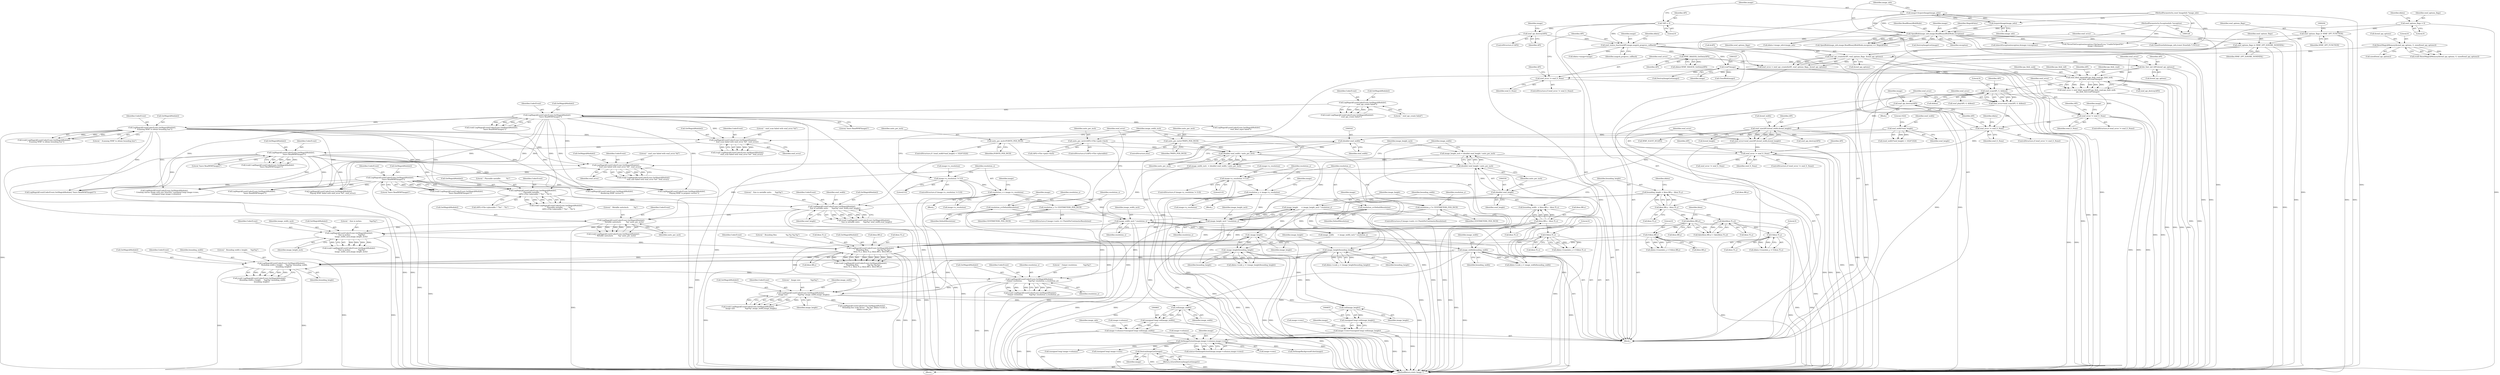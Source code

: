 digraph "0_ImageMagick_f6e9d0d9955e85bdd7540b251cd50d598dacc5e6_74@pointer" {
"1000916" [label="(Call,DestroyImageList(image))"];
"1000896" [label="(Call,SetImageExtent(image,image->columns,image->rows))"];
"1000324" [label="(Call,(void*)image)"];
"1000258" [label="(Call,wmf_status_function(API,image,magick_progress_callback))"];
"1000234" [label="(Call,wmf_api_destroy(API))"];
"1000155" [label="(Call,*API = 0)"];
"1000166" [label="(Call,OpenBlob(image_info,image,ReadBinaryBlobMode,exception))"];
"1000162" [label="(Call,AcquireImage(image_info))"];
"1000129" [label="(MethodParameterIn,const ImageInfo *image_info)"];
"1000160" [label="(Call,image=AcquireImage(image_info))"];
"1000130" [label="(MethodParameterIn,ExceptionInfo *exception)"];
"1000858" [label="(Call,image->columns=(unsigned long) ceil(image_width))"];
"1000862" [label="(Call,(unsigned long) ceil(image_width))"];
"1000864" [label="(Call,ceil(image_width))"];
"1000754" [label="(Call,LogMagickEvent(CoderEvent,GetMagickModule(),\n        \"  Image size:                  %gx%g\",image_width,image_height))"];
"1000746" [label="(Call,LogMagickEvent(CoderEvent,GetMagickModule(),\n        \"  Output resolution:           %gx%g\",resolution_x,resolution_y))"];
"1000738" [label="(Call,LogMagickEvent(CoderEvent,GetMagickModule(),\n        \"  Bounding width x height:     %gx%g\",bounding_width,\n        bounding_height))"];
"1000712" [label="(Call,LogMagickEvent(CoderEvent,GetMagickModule(),\n        \"  Bounding Box:                %g,%g %g,%g\",\n        bbox.TL.x, bbox.TL.y, bbox.BR.x, bbox.BR.y))"];
"1000704" [label="(Call,LogMagickEvent(CoderEvent,GetMagickModule(),\n        \"  Size in inches:              %gx%g\",\n        image_width_inch,image_height_inch))"];
"1000697" [label="(Call,LogMagickEvent(CoderEvent,GetMagickModule(),\n        \"  Metafile units/inch:         %g\",units_per_inch))"];
"1000689" [label="(Call,LogMagickEvent(CoderEvent,GetMagickModule(),\n        \"  Size in metafile units:      %gx%g\",wmf_width,wmf_height))"];
"1000675" [label="(Call,LogMagickEvent(CoderEvent,GetMagickModule(),\n         \"  Placeable metafile:          %s\",\n         (API)->File->placeable ? \"Yes\" : \"No\"))"];
"1000376" [label="(Call,LogMagickEvent(CoderEvent,GetMagickModule(),\n      \"  Scanning WMF to obtain bounding box\"))"];
"1000251" [label="(Call,LogMagickEvent(CoderEvent,GetMagickModule(),\n            \"leave ReadWMFImage()\"))"];
"1000245" [label="(Call,LogMagickEvent(CoderEvent,GetMagickModule(),\n            \"  wmf_api_create failed\"))"];
"1000410" [label="(Call,LogMagickEvent(CoderEvent,GetMagickModule(),\n            \"leave ReadWMFImage()\"))"];
"1000403" [label="(Call,LogMagickEvent(CoderEvent,GetMagickModule(),\n            \"  wmf_scan failed with wmf_error %d\", wmf_error))"];
"1000388" [label="(Call,wmf_error != wmf_E_None)"];
"1000380" [label="(Call,wmf_error=wmf_scan(API, 0, &bbox))"];
"1000382" [label="(Call,wmf_scan(API, 0, &bbox))"];
"1000319" [label="(Call,wmf_bbuf_input(API,ipa_blob_read,ipa_blob_seek,\n    ipa_blob_tell,(void*)image))"];
"1000313" [label="(Call,lite_font_init (API,&wmf_api_options))"];
"1000264" [label="(Call,WMF_MAGICK_GetData(API))"];
"1000221" [label="(Call,wmf_api_create(&API, wmf_options_flags, &wmf_api_options))"];
"1000216" [label="(Call,wmf_options_flags |= WMF_OPT_IGNORE_NONFATAL)"];
"1000200" [label="(Call,wmf_options_flags |= WMF_OPT_FUNCTION)"];
"1000146" [label="(Call,wmf_options_flags = 0)"];
"1000205" [label="(Call,ResetMagickMemory(&wmf_api_options, 0, sizeof(wmf_api_options)))"];
"1000328" [label="(Call,wmf_error != wmf_E_None)"];
"1000317" [label="(Call,wmf_error = wmf_bbuf_input(API,ipa_blob_read,ipa_blob_seek,\n    ipa_blob_tell,(void*)image))"];
"1000228" [label="(Call,wmf_error != wmf_E_None)"];
"1000219" [label="(Call,wmf_error = wmf_api_create(&API, wmf_options_flags, &wmf_api_options))"];
"1000501" [label="(Call,LogMagickEvent(CoderEvent,GetMagickModule(),\n            \"leave ReadWMFImage()\"))"];
"1000494" [label="(Call,LogMagickEvent(CoderEvent,GetMagickModule(),\n            \"  wmf_size failed with wmf_error %d\", wmf_error))"];
"1000479" [label="(Call,wmf_error != wmf_E_None)"];
"1000470" [label="(Call,wmf_error=wmf_size(API,&wmf_width,&wmf_height))"];
"1000472" [label="(Call,wmf_size(API,&wmf_width,&wmf_height))"];
"1000392" [label="(Call,wmf_api_destroy(API))"];
"1000542" [label="(Call,(double) wmf_width)"];
"1000526" [label="(Call,wmf_width*wmf_height)"];
"1000549" [label="(Call,(double) wmf_height)"];
"1000548" [label="(Call,(double) wmf_height / units_per_inch)"];
"1000541" [label="(Call,(double) wmf_width / units_per_inch)"];
"1000532" [label="(Call,units_per_inch=POINTS_PER_INCH)"];
"1000514" [label="(Call,units_per_inch=(API)->File->pmh->Inch)"];
"1000536" [label="(Call,units_per_inch=TWIPS_PER_INCH)"];
"1000555" [label="(Call,image_width_inch * resolution_x)"];
"1000539" [label="(Call,image_width_inch  = (double) wmf_width / units_per_inch)"];
"1000456" [label="(Call,resolution_x = image->x_resolution)"];
"1000450" [label="(Call,image->x_resolution != 0.0)"];
"1000467" [label="(Call,resolution_x *= CENTIMETERS_PER_INCH)"];
"1000446" [label="(Call,resolution_x=DefaultResolution)"];
"1000560" [label="(Call,image_height_inch * resolution_y)"];
"1000546" [label="(Call,image_height_inch = (double) wmf_height / units_per_inch)"];
"1000422" [label="(Call,resolution_y=DefaultResolution)"];
"1000432" [label="(Call,resolution_y = image->y_resolution)"];
"1000426" [label="(Call,image->y_resolution != 0.0)"];
"1000443" [label="(Call,resolution_y *= CENTIMETERS_PER_INCH)"];
"1000600" [label="(Call,0-bbox.TL.x)"];
"1000565" [label="(Call,bbox.BR.x - bbox.TL.x)"];
"1000638" [label="(Call,0-bbox.TL.y)"];
"1000620" [label="(Call,fabs(bbox.TL.y))"];
"1000578" [label="(Call,bbox.BR.y - bbox.TL.y)"];
"1000659" [label="(Call,0-bbox.BR.y)"];
"1000614" [label="(Call,fabs(bbox.BR.y))"];
"1000593" [label="(Call,image_width/bounding_width)"];
"1000553" [label="(Call,image_width       = image_width_inch * resolution_x)"];
"1000563" [label="(Call,bounding_width  = bbox.BR.x - bbox.TL.x)"];
"1000631" [label="(Call,image_height/bounding_height)"];
"1000558" [label="(Call,image_height      = image_height_inch * resolution_y)"];
"1000576" [label="(Call,bounding_height = bbox.BR.y - bbox.TL.y)"];
"1000651" [label="(Call,-image_height/bounding_height)"];
"1000652" [label="(Call,-image_height)"];
"1000850" [label="(Call,image->rows=(unsigned long) ceil(image_height))"];
"1000854" [label="(Call,(unsigned long) ceil(image_height))"];
"1000856" [label="(Call,ceil(image_height))"];
"1000915" [label="(Return,return(DestroyImageList(image));)"];
"1000752" [label="(Call,(void) LogMagickEvent(CoderEvent,GetMagickModule(),\n        \"  Image size:                  %gx%g\",image_width,image_height))"];
"1000639" [label="(Literal,0)"];
"1000479" [label="(Call,wmf_error != wmf_E_None)"];
"1000498" [label="(Identifier,wmf_error)"];
"1000869" [label="(Identifier,image_info)"];
"1000877" [label="(Call,CloseBlob(image))"];
"1000901" [label="(Call,image->rows)"];
"1000897" [label="(Identifier,image)"];
"1000710" [label="(Call,(void) LogMagickEvent(CoderEvent,GetMagickModule(),\n        \"  Bounding Box:                %g,%g %g,%g\",\n        bbox.TL.x, bbox.TL.y, bbox.BR.x, bbox.BR.y))"];
"1000234" [label="(Call,wmf_api_destroy(API))"];
"1000713" [label="(Identifier,CoderEvent)"];
"1000751" [label="(Identifier,resolution_y)"];
"1000162" [label="(Call,AcquireImage(image_info))"];
"1000248" [label="(Literal,\"  wmf_api_create failed\")"];
"1000314" [label="(Identifier,API)"];
"1000546" [label="(Call,image_height_inch = (double) wmf_height / units_per_inch)"];
"1000558" [label="(Call,image_height      = image_height_inch * resolution_y)"];
"1000579" [label="(Call,bbox.BR.y)"];
"1000384" [label="(Literal,0)"];
"1000749" [label="(Literal,\"  Output resolution:           %gx%g\")"];
"1000692" [label="(Literal,\"  Size in metafile units:      %gx%g\")"];
"1000427" [label="(Call,image->y_resolution)"];
"1000549" [label="(Call,(double) wmf_height)"];
"1000243" [label="(Call,(void) LogMagickEvent(CoderEvent,GetMagickModule(),\n            \"  wmf_api_create failed\"))"];
"1000534" [label="(Identifier,POINTS_PER_INCH)"];
"1000594" [label="(Identifier,image_width)"];
"1000222" [label="(Call,&API)"];
"1000561" [label="(Identifier,image_height_inch)"];
"1000651" [label="(Call,-image_height/bounding_height)"];
"1000857" [label="(Identifier,image_height)"];
"1000898" [label="(Call,image->columns)"];
"1000449" [label="(ControlStructure,if (image->x_resolution != 0.0))"];
"1000502" [label="(Identifier,CoderEvent)"];
"1000313" [label="(Call,lite_font_init (API,&wmf_api_options))"];
"1000216" [label="(Call,wmf_options_flags |= WMF_OPT_IGNORE_NONFATAL)"];
"1000148" [label="(Literal,0)"];
"1000147" [label="(Identifier,wmf_options_flags)"];
"1000690" [label="(Identifier,CoderEvent)"];
"1000536" [label="(Call,units_per_inch=TWIPS_PER_INCH)"];
"1000401" [label="(Call,(void) LogMagickEvent(CoderEvent,GetMagickModule(),\n            \"  wmf_scan failed with wmf_error %d\", wmf_error))"];
"1000894" [label="(Call,status=SetImageExtent(image,image->columns,image->rows))"];
"1000455" [label="(Block,)"];
"1000156" [label="(Identifier,API)"];
"1000758" [label="(Identifier,image_width)"];
"1000652" [label="(Call,-image_height)"];
"1000472" [label="(Call,wmf_size(API,&wmf_width,&wmf_height))"];
"1000163" [label="(Identifier,image_info)"];
"1000392" [label="(Call,wmf_api_destroy(API))"];
"1000862" [label="(Call,(unsigned long) ceil(image_width))"];
"1000864" [label="(Call,ceil(image_width))"];
"1000973" [label="(Call,LogMagickEvent(CoderEvent,GetMagickModule(),\n      \"  Playing WMF to prepare vectors\"))"];
"1000908" [label="(Block,)"];
"1000478" [label="(ControlStructure,if (wmf_error != wmf_E_None))"];
"1000232" [label="(ControlStructure,if (API))"];
"1000742" [label="(Identifier,bounding_width)"];
"1000218" [label="(Identifier,WMF_OPT_IGNORE_NONFATAL)"];
"1000380" [label="(Call,wmf_error=wmf_scan(API, 0, &bbox))"];
"1000324" [label="(Call,(void*)image)"];
"1000235" [label="(Identifier,API)"];
"1000554" [label="(Identifier,image_width)"];
"1000539" [label="(Call,image_width_inch  = (double) wmf_width / units_per_inch)"];
"1000353" [label="(Call,ThrowFileException(exception,FileOpenError,\"UnableToOpenFile\",\n        image->filename))"];
"1000731" [label="(Call,bbox.BR.y)"];
"1000264" [label="(Call,WMF_MAGICK_GetData(API))"];
"1000426" [label="(Call,image->y_resolution != 0.0)"];
"1000631" [label="(Call,image_height/bounding_height)"];
"1001022" [label="(Call,LogMagickEvent(CoderEvent,GetMagickModule(),\n      \"  Rendering WMF vectors\"))"];
"1000160" [label="(Call,image=AcquireImage(image_info))"];
"1000425" [label="(ControlStructure,if (image->y_resolution != 0.0))"];
"1000381" [label="(Identifier,wmf_error)"];
"1000677" [label="(Call,GetMagickModule())"];
"1000963" [label="(Call,SetImageBackgroundColor(image))"];
"1001038" [label="(Call,LogMagickEvent(CoderEvent,GetMagickModule(),\"leave ReadWMFImage()\"))"];
"1000541" [label="(Call,(double) wmf_width / units_per_inch)"];
"1000556" [label="(Identifier,image_width_inch)"];
"1000393" [label="(Identifier,API)"];
"1000535" [label="(ControlStructure,else)"];
"1000202" [label="(Identifier,WMF_OPT_FUNCTION)"];
"1000566" [label="(Call,bbox.BR.x)"];
"1000437" [label="(ControlStructure,if (image->units == PixelsPerCentimeterResolution))"];
"1000748" [label="(Call,GetMagickModule())"];
"1000205" [label="(Call,ResetMagickMemory(&wmf_api_options, 0, sizeof(wmf_api_options)))"];
"1000391" [label="(Block,)"];
"1001000" [label="(Call,LogMagickEvent(CoderEvent,GetMagickModule(),\n            \"  Playing WMF failed with wmf_error %d\", wmf_error))"];
"1000679" [label="(Call,(API)->File->placeable ? \"Yes\" : \"No\")"];
"1000501" [label="(Call,LogMagickEvent(CoderEvent,GetMagickModule(),\n            \"leave ReadWMFImage()\"))"];
"1000497" [label="(Literal,\"  wmf_size failed with wmf_error %d\")"];
"1000445" [label="(Identifier,CENTIMETERS_PER_INCH)"];
"1000704" [label="(Call,LogMagickEvent(CoderEvent,GetMagickModule(),\n        \"  Size in inches:              %gx%g\",\n        image_width_inch,image_height_inch))"];
"1000709" [label="(Identifier,image_height_inch)"];
"1000254" [label="(Literal,\"leave ReadWMFImage()\")"];
"1000461" [label="(ControlStructure,if (image->units == PixelsPerCentimeterResolution))"];
"1000385" [label="(Call,&bbox)"];
"1000697" [label="(Call,LogMagickEvent(CoderEvent,GetMagickModule(),\n        \"  Metafile units/inch:         %g\",units_per_inch))"];
"1000167" [label="(Identifier,image_info)"];
"1000747" [label="(Identifier,CoderEvent)"];
"1000422" [label="(Call,resolution_y=DefaultResolution)"];
"1000600" [label="(Call,0-bbox.TL.x)"];
"1000431" [label="(Block,)"];
"1000225" [label="(Call,&wmf_api_options)"];
"1000251" [label="(Call,LogMagickEvent(CoderEvent,GetMagickModule(),\n            \"leave ReadWMFImage()\"))"];
"1000708" [label="(Identifier,image_width_inch)"];
"1000194" [label="(Call,DestroyImageList(image))"];
"1000271" [label="(Call,ddata->image_info=image_info)"];
"1000219" [label="(Call,wmf_error = wmf_api_create(&API, wmf_options_flags, &wmf_api_options))"];
"1000263" [label="(Identifier,ddata)"];
"1000388" [label="(Call,wmf_error != wmf_E_None)"];
"1000397" [label="(Identifier,image)"];
"1000457" [label="(Identifier,resolution_x)"];
"1000458" [label="(Call,image->x_resolution)"];
"1000916" [label="(Call,DestroyImageList(image))"];
"1000262" [label="(Call,ddata=WMF_MAGICK_GetData(API))"];
"1000377" [label="(Identifier,CoderEvent)"];
"1000406" [label="(Literal,\"  wmf_scan failed with wmf_error %d\")"];
"1000320" [label="(Identifier,API)"];
"1000152" [label="(Identifier,ddata)"];
"1000530" [label="(Literal,1024)"];
"1000627" [label="(Call,ddata->scale_y = (image_height/bounding_height))"];
"1000551" [label="(Identifier,wmf_height)"];
"1000736" [label="(Call,(void) LogMagickEvent(CoderEvent,GetMagickModule(),\n        \"  Bounding width x height:     %gx%g\",bounding_width,\n        bounding_height))"];
"1000492" [label="(Call,(void) LogMagickEvent(CoderEvent,GetMagickModule(),\n            \"  wmf_size failed with wmf_error %d\", wmf_error))"];
"1000746" [label="(Call,LogMagickEvent(CoderEvent,GetMagickModule(),\n        \"  Output resolution:           %gx%g\",resolution_x,resolution_y))"];
"1000496" [label="(Call,GetMagickModule())"];
"1000790" [label="(Call,WMF_ELICIT_DC(API))"];
"1000508" [label="(ControlStructure,if ((API)->File->placeable))"];
"1000326" [label="(Identifier,image)"];
"1000433" [label="(Identifier,resolution_y)"];
"1000623" [label="(Identifier,bbox)"];
"1000168" [label="(Identifier,image)"];
"1000673" [label="(Call,(void) LogMagickEvent(CoderEvent,GetMagickModule(),\n         \"  Placeable metafile:          %s\",\n         (API)->File->placeable ? \"Yes\" : \"No\"))"];
"1000532" [label="(Call,units_per_inch=POINTS_PER_INCH)"];
"1000220" [label="(Identifier,wmf_error)"];
"1000474" [label="(Call,&wmf_width)"];
"1000985" [label="(Call,wmf_error != wmf_E_None)"];
"1000533" [label="(Identifier,units_per_inch)"];
"1000227" [label="(ControlStructure,if (wmf_error != wmf_E_None))"];
"1000526" [label="(Call,wmf_width*wmf_height)"];
"1000315" [label="(Call,&wmf_api_options)"];
"1000514" [label="(Call,units_per_inch=(API)->File->pmh->Inch)"];
"1000620" [label="(Call,fabs(bbox.TL.y))"];
"1000203" [label="(Call,(void) ResetMagickMemory(&wmf_api_options, 0, sizeof(wmf_api_options)))"];
"1000860" [label="(Identifier,image)"];
"1000332" [label="(Call,wmf_api_destroy(API))"];
"1000614" [label="(Call,fabs(bbox.BR.y))"];
"1000647" [label="(Call,ddata->scale_y = (-image_height/bounding_height))"];
"1000741" [label="(Literal,\"  Bounding width x height:     %gx%g\")"];
"1000343" [label="(Call,LogMagickEvent(CoderEvent,GetMagickModule(),\n            \"  wmf_bbuf_input failed\"))"];
"1000744" [label="(Call,(void) LogMagickEvent(CoderEvent,GetMagickModule(),\n        \"  Output resolution:           %gx%g\",resolution_x,resolution_y))"];
"1000494" [label="(Call,LogMagickEvent(CoderEvent,GetMagickModule(),\n            \"  wmf_size failed with wmf_error %d\", wmf_error))"];
"1000266" [label="(Call,ddata->image=image)"];
"1000483" [label="(Call,wmf_api_destroy(API))"];
"1000200" [label="(Call,wmf_options_flags |= WMF_OPT_FUNCTION)"];
"1000410" [label="(Call,LogMagickEvent(CoderEvent,GetMagickModule(),\n            \"leave ReadWMFImage()\"))"];
"1000715" [label="(Literal,\"  Bounding Box:                %g,%g %g,%g\")"];
"1000166" [label="(Call,OpenBlob(image_info,image,ReadBinaryBlobMode,exception))"];
"1000562" [label="(Identifier,resolution_y)"];
"1000379" [label="(Literal,\"  Scanning WMF to obtain bounding box\")"];
"1000208" [label="(Literal,0)"];
"1000428" [label="(Identifier,image)"];
"1000330" [label="(Identifier,wmf_E_None)"];
"1000865" [label="(Identifier,image_width)"];
"1000756" [label="(Call,GetMagickModule())"];
"1000887" [label="(Call,LogMagickEvent(CoderEvent,GetMagickModule(),\n           \"leave ReadWMFImage()\"))"];
"1000979" [label="(Call,wmf_play(API, 0, &bbox))"];
"1000424" [label="(Identifier,DefaultResolution)"];
"1000553" [label="(Call,image_width       = image_width_inch * resolution_x)"];
"1000515" [label="(Identifier,units_per_inch)"];
"1000452" [label="(Identifier,image)"];
"1000755" [label="(Identifier,CoderEvent)"];
"1000454" [label="(Literal,0.0)"];
"1000660" [label="(Literal,0)"];
"1000448" [label="(Identifier,DefaultResolution)"];
"1000706" [label="(Call,GetMagickModule())"];
"1000633" [label="(Identifier,bounding_height)"];
"1000430" [label="(Literal,0.0)"];
"1000615" [label="(Call,bbox.BR.y)"];
"1000130" [label="(MethodParameterIn,ExceptionInfo *exception)"];
"1000659" [label="(Call,0-bbox.BR.y)"];
"1000716" [label="(Call,bbox.TL.x)"];
"1000678" [label="(Literal,\"  Placeable metafile:          %s\")"];
"1000469" [label="(Identifier,CENTIMETERS_PER_INCH)"];
"1000407" [label="(Identifier,wmf_error)"];
"1000571" [label="(Call,bbox.TL.x)"];
"1000689" [label="(Call,LogMagickEvent(CoderEvent,GetMagickModule(),\n        \"  Size in metafile units:      %gx%g\",wmf_width,wmf_height))"];
"1000596" [label="(Call,ddata->translate_x = 0-bbox.TL.x)"];
"1000714" [label="(Call,GetMagickModule())"];
"1000654" [label="(Identifier,bounding_height)"];
"1000224" [label="(Identifier,wmf_options_flags)"];
"1000595" [label="(Identifier,bounding_width)"];
"1000446" [label="(Call,resolution_x=DefaultResolution)"];
"1000559" [label="(Identifier,image_height)"];
"1000917" [label="(Identifier,image)"];
"1000909" [label="(Call,InheritException(exception,&image->exception))"];
"1000544" [label="(Identifier,wmf_width)"];
"1000759" [label="(Identifier,image_height)"];
"1000434" [label="(Call,image->y_resolution)"];
"1000726" [label="(Call,bbox.BR.x)"];
"1000239" [label="(Identifier,image)"];
"1000319" [label="(Call,wmf_bbuf_input(API,ipa_blob_read,ipa_blob_seek,\n    ipa_blob_tell,(void*)image))"];
"1000161" [label="(Identifier,image)"];
"1000503" [label="(Call,GetMagickModule())"];
"1000456" [label="(Call,resolution_x = image->x_resolution)"];
"1000858" [label="(Call,image->columns=(unsigned long) ceil(image_width))"];
"1000576" [label="(Call,bounding_height = bbox.BR.y - bbox.TL.y)"];
"1000484" [label="(Identifier,API)"];
"1000926" [label="(Call,LogMagickEvent(CoderEvent,GetMagickModule(),\n        \"  Creating canvas image with size %lux%lu\",(unsigned long) image->rows,\n       (unsigned long) image->columns))"];
"1000333" [label="(Identifier,API)"];
"1000383" [label="(Identifier,API)"];
"1000481" [label="(Identifier,wmf_E_None)"];
"1000555" [label="(Call,image_width_inch * resolution_x)"];
"1000206" [label="(Call,&wmf_api_options)"];
"1000228" [label="(Call,wmf_error != wmf_E_None)"];
"1000451" [label="(Call,image->x_resolution)"];
"1000411" [label="(Identifier,CoderEvent)"];
"1000701" [label="(Identifier,units_per_inch)"];
"1000557" [label="(Identifier,resolution_x)"];
"1000640" [label="(Call,bbox.TL.y)"];
"1000473" [label="(Identifier,API)"];
"1000757" [label="(Literal,\"  Image size:                  %gx%g\")"];
"1000221" [label="(Call,wmf_api_create(&API, wmf_options_flags, &wmf_api_options))"];
"1000935" [label="(Call,(unsigned long) image->columns)"];
"1000129" [label="(MethodParameterIn,const ImageInfo *image_info)"];
"1000376" [label="(Call,LogMagickEvent(CoderEvent,GetMagickModule(),\n      \"  Scanning WMF to obtain bounding box\"))"];
"1000209" [label="(Call,sizeof(wmf_api_options))"];
"1000249" [label="(Call,(void) LogMagickEvent(CoderEvent,GetMagickModule(),\n            \"leave ReadWMFImage()\"))"];
"1000750" [label="(Identifier,resolution_x)"];
"1000468" [label="(Identifier,resolution_x)"];
"1000229" [label="(Identifier,wmf_error)"];
"1000405" [label="(Call,GetMagickModule())"];
"1000601" [label="(Literal,0)"];
"1000170" [label="(Identifier,exception)"];
"1000389" [label="(Identifier,wmf_error)"];
"1000258" [label="(Call,wmf_status_function(API,image,magick_progress_callback))"];
"1000707" [label="(Literal,\"  Size in inches:              %gx%g\")"];
"1000413" [label="(Literal,\"leave ReadWMFImage()\")"];
"1000693" [label="(Identifier,wmf_width)"];
"1000495" [label="(Identifier,CoderEvent)"];
"1000705" [label="(Identifier,CoderEvent)"];
"1000329" [label="(Identifier,wmf_error)"];
"1000552" [label="(Identifier,units_per_inch)"];
"1000525" [label="(Call,(wmf_width*wmf_height) < 1024*1024)"];
"1000201" [label="(Identifier,wmf_options_flags)"];
"1000259" [label="(Identifier,API)"];
"1000390" [label="(Identifier,wmf_E_None)"];
"1000560" [label="(Call,image_height_inch * resolution_y)"];
"1000591" [label="(Identifier,ddata)"];
"1000540" [label="(Identifier,image_width_inch)"];
"1000217" [label="(Identifier,wmf_options_flags)"];
"1000252" [label="(Identifier,CoderEvent)"];
"1000564" [label="(Identifier,bounding_width)"];
"1000547" [label="(Identifier,image_height_inch)"];
"1000563" [label="(Call,bounding_width  = bbox.BR.x - bbox.TL.x)"];
"1000443" [label="(Call,resolution_y *= CENTIMETERS_PER_INCH)"];
"1000382" [label="(Call,wmf_scan(API, 0, &bbox))"];
"1000721" [label="(Call,bbox.TL.y)"];
"1000450" [label="(Call,image->x_resolution != 0.0)"];
"1000653" [label="(Identifier,image_height)"];
"1000131" [label="(Block,)"];
"1000378" [label="(Call,GetMagickModule())"];
"1000634" [label="(Call,ddata->translate_y = 0-bbox.TL.y)"];
"1000528" [label="(Identifier,wmf_height)"];
"1000423" [label="(Identifier,resolution_y)"];
"1000260" [label="(Identifier,image)"];
"1000632" [label="(Identifier,image_height)"];
"1000694" [label="(Identifier,wmf_height)"];
"1000524" [label="(ControlStructure,if ( (wmf_width*wmf_height) < 1024*1024))"];
"1000419" [label="(Identifier,ddata)"];
"1000280" [label="(Call,CloneDrawInfo(image_info,(const DrawInfo *) NULL))"];
"1000253" [label="(Call,GetMagickModule())"];
"1001050" [label="(MethodReturn,static Image *)"];
"1000504" [label="(Literal,\"leave ReadWMFImage()\")"];
"1000403" [label="(Call,LogMagickEvent(CoderEvent,GetMagickModule(),\n            \"  wmf_scan failed with wmf_error %d\", wmf_error))"];
"1000321" [label="(Identifier,ipa_blob_read)"];
"1000700" [label="(Literal,\"  Metafile units/inch:         %g\")"];
"1000246" [label="(Identifier,CoderEvent)"];
"1000387" [label="(ControlStructure,if (wmf_error != wmf_E_None))"];
"1000447" [label="(Identifier,resolution_x)"];
"1000165" [label="(Call,OpenBlob(image_info,image,ReadBinaryBlobMode,exception) == MagickFalse)"];
"1000851" [label="(Call,image->rows)"];
"1000247" [label="(Call,GetMagickModule())"];
"1000362" [label="(Call,DestroyImageList(image))"];
"1000738" [label="(Call,LogMagickEvent(CoderEvent,GetMagickModule(),\n        \"  Bounding width x height:     %gx%g\",bounding_width,\n        bounding_height))"];
"1000687" [label="(Call,(void) LogMagickEvent(CoderEvent,GetMagickModule(),\n        \"  Size in metafile units:      %gx%g\",wmf_width,wmf_height))"];
"1000476" [label="(Call,&wmf_height)"];
"1000584" [label="(Call,bbox.TL.y)"];
"1000527" [label="(Identifier,wmf_width)"];
"1000467" [label="(Call,resolution_x *= CENTIMETERS_PER_INCH)"];
"1000850" [label="(Call,image->rows=(unsigned long) ceil(image_height))"];
"1000676" [label="(Identifier,CoderEvent)"];
"1000545" [label="(Identifier,units_per_inch)"];
"1000516" [label="(Call,(API)->File->pmh->Inch)"];
"1000146" [label="(Call,wmf_options_flags = 0)"];
"1000754" [label="(Call,LogMagickEvent(CoderEvent,GetMagickModule(),\n        \"  Image size:                  %gx%g\",image_width,image_height))"];
"1000702" [label="(Call,(void) LogMagickEvent(CoderEvent,GetMagickModule(),\n        \"  Size in inches:              %gx%g\",\n        image_width_inch,image_height_inch))"];
"1000743" [label="(Identifier,bounding_height)"];
"1000593" [label="(Call,image_width/bounding_width)"];
"1000548" [label="(Call,(double) wmf_height / units_per_inch)"];
"1000655" [label="(Call,ddata->translate_y = 0-bbox.BR.y)"];
"1000538" [label="(Identifier,TWIPS_PER_INCH)"];
"1000578" [label="(Call,bbox.BR.y - bbox.TL.y)"];
"1000854" [label="(Call,(unsigned long) ceil(image_height))"];
"1000374" [label="(Call,(void) LogMagickEvent(CoderEvent,GetMagickModule(),\n      \"  Scanning WMF to obtain bounding box\"))"];
"1000155" [label="(Call,*API = 0)"];
"1000408" [label="(Call,(void) LogMagickEvent(CoderEvent,GetMagickModule(),\n            \"leave ReadWMFImage()\"))"];
"1000480" [label="(Identifier,wmf_error)"];
"1000432" [label="(Call,resolution_y = image->y_resolution)"];
"1000328" [label="(Call,wmf_error != wmf_E_None)"];
"1000613" [label="(Call,fabs(bbox.BR.y) > fabs(bbox.TL.y))"];
"1000327" [label="(ControlStructure,if (wmf_error != wmf_E_None))"];
"1000695" [label="(Call,(void) LogMagickEvent(CoderEvent,GetMagickModule(),\n        \"  Metafile units/inch:         %g\",units_per_inch))"];
"1000440" [label="(Identifier,image)"];
"1000511" [label="(Identifier,API)"];
"1000712" [label="(Call,LogMagickEvent(CoderEvent,GetMagickModule(),\n        \"  Bounding Box:                %g,%g %g,%g\",\n        bbox.TL.x, bbox.TL.y, bbox.BR.x, bbox.BR.y))"];
"1000318" [label="(Identifier,wmf_error)"];
"1000230" [label="(Identifier,wmf_E_None)"];
"1000661" [label="(Call,bbox.BR.y)"];
"1000698" [label="(Identifier,CoderEvent)"];
"1000233" [label="(Identifier,API)"];
"1000675" [label="(Call,LogMagickEvent(CoderEvent,GetMagickModule(),\n         \"  Placeable metafile:          %s\",\n         (API)->File->placeable ? \"Yes\" : \"No\"))"];
"1000740" [label="(Call,GetMagickModule())"];
"1000542" [label="(Call,(double) wmf_width)"];
"1000699" [label="(Call,GetMagickModule())"];
"1000245" [label="(Call,LogMagickEvent(CoderEvent,GetMagickModule(),\n            \"  wmf_api_create failed\"))"];
"1000171" [label="(Identifier,MagickFalse)"];
"1000371" [label="(Identifier,image)"];
"1000577" [label="(Identifier,bounding_height)"];
"1000261" [label="(Identifier,magick_progress_callback)"];
"1000470" [label="(Call,wmf_error=wmf_size(API,&wmf_width,&wmf_height))"];
"1000471" [label="(Identifier,wmf_error)"];
"1000638" [label="(Call,0-bbox.TL.y)"];
"1000930" [label="(Call,(unsigned long) image->rows)"];
"1000444" [label="(Identifier,resolution_y)"];
"1000739" [label="(Identifier,CoderEvent)"];
"1000915" [label="(Return,return(DestroyImageList(image));)"];
"1000322" [label="(Identifier,ipa_blob_seek)"];
"1000859" [label="(Call,image->columns)"];
"1000464" [label="(Identifier,image)"];
"1000565" [label="(Call,bbox.BR.x - bbox.TL.x)"];
"1000157" [label="(Literal,0)"];
"1000896" [label="(Call,SetImageExtent(image,image->columns,image->rows))"];
"1000317" [label="(Call,wmf_error = wmf_bbuf_input(API,ipa_blob_read,ipa_blob_seek,\n    ipa_blob_tell,(void*)image))"];
"1000589" [label="(Call,ddata->scale_x = image_width/bounding_width)"];
"1000265" [label="(Identifier,API)"];
"1000412" [label="(Call,GetMagickModule())"];
"1000169" [label="(Identifier,ReadBinaryBlobMode)"];
"1000404" [label="(Identifier,CoderEvent)"];
"1000323" [label="(Identifier,ipa_blob_tell)"];
"1000691" [label="(Call,GetMagickModule())"];
"1000537" [label="(Identifier,units_per_inch)"];
"1000856" [label="(Call,ceil(image_height))"];
"1000602" [label="(Call,bbox.TL.x)"];
"1000762" [label="(Call,LogMagickEvent(CoderEvent,GetMagickModule(),\n        \"  Bounding box scale factor:   %g,%g\",ddata->scale_x,\n        ddata->scale_y))"];
"1000621" [label="(Call,bbox.TL.y)"];
"1000499" [label="(Call,(void) LogMagickEvent(CoderEvent,GetMagickModule(),\n            \"leave ReadWMFImage()\"))"];
"1000916" -> "1000915"  [label="AST: "];
"1000916" -> "1000917"  [label="CFG: "];
"1000917" -> "1000916"  [label="AST: "];
"1000915" -> "1000916"  [label="CFG: "];
"1000916" -> "1001050"  [label="DDG: "];
"1000916" -> "1001050"  [label="DDG: "];
"1000916" -> "1000915"  [label="DDG: "];
"1000896" -> "1000916"  [label="DDG: "];
"1000896" -> "1000894"  [label="AST: "];
"1000896" -> "1000901"  [label="CFG: "];
"1000897" -> "1000896"  [label="AST: "];
"1000898" -> "1000896"  [label="AST: "];
"1000901" -> "1000896"  [label="AST: "];
"1000894" -> "1000896"  [label="CFG: "];
"1000896" -> "1001050"  [label="DDG: "];
"1000896" -> "1001050"  [label="DDG: "];
"1000896" -> "1000894"  [label="DDG: "];
"1000896" -> "1000894"  [label="DDG: "];
"1000896" -> "1000894"  [label="DDG: "];
"1000324" -> "1000896"  [label="DDG: "];
"1000858" -> "1000896"  [label="DDG: "];
"1000850" -> "1000896"  [label="DDG: "];
"1000896" -> "1000930"  [label="DDG: "];
"1000896" -> "1000935"  [label="DDG: "];
"1000896" -> "1000963"  [label="DDG: "];
"1000324" -> "1000319"  [label="AST: "];
"1000324" -> "1000326"  [label="CFG: "];
"1000325" -> "1000324"  [label="AST: "];
"1000326" -> "1000324"  [label="AST: "];
"1000319" -> "1000324"  [label="CFG: "];
"1000324" -> "1000319"  [label="DDG: "];
"1000258" -> "1000324"  [label="DDG: "];
"1000324" -> "1000362"  [label="DDG: "];
"1000324" -> "1000877"  [label="DDG: "];
"1000258" -> "1000131"  [label="AST: "];
"1000258" -> "1000261"  [label="CFG: "];
"1000259" -> "1000258"  [label="AST: "];
"1000260" -> "1000258"  [label="AST: "];
"1000261" -> "1000258"  [label="AST: "];
"1000263" -> "1000258"  [label="CFG: "];
"1000258" -> "1001050"  [label="DDG: "];
"1000258" -> "1001050"  [label="DDG: "];
"1000234" -> "1000258"  [label="DDG: "];
"1000155" -> "1000258"  [label="DDG: "];
"1000166" -> "1000258"  [label="DDG: "];
"1000258" -> "1000264"  [label="DDG: "];
"1000258" -> "1000266"  [label="DDG: "];
"1000234" -> "1000232"  [label="AST: "];
"1000234" -> "1000235"  [label="CFG: "];
"1000235" -> "1000234"  [label="AST: "];
"1000239" -> "1000234"  [label="CFG: "];
"1000234" -> "1001050"  [label="DDG: "];
"1000155" -> "1000234"  [label="DDG: "];
"1000155" -> "1000131"  [label="AST: "];
"1000155" -> "1000157"  [label="CFG: "];
"1000156" -> "1000155"  [label="AST: "];
"1000157" -> "1000155"  [label="AST: "];
"1000161" -> "1000155"  [label="CFG: "];
"1000155" -> "1001050"  [label="DDG: "];
"1000166" -> "1000165"  [label="AST: "];
"1000166" -> "1000170"  [label="CFG: "];
"1000167" -> "1000166"  [label="AST: "];
"1000168" -> "1000166"  [label="AST: "];
"1000169" -> "1000166"  [label="AST: "];
"1000170" -> "1000166"  [label="AST: "];
"1000171" -> "1000166"  [label="CFG: "];
"1000166" -> "1001050"  [label="DDG: "];
"1000166" -> "1001050"  [label="DDG: "];
"1000166" -> "1001050"  [label="DDG: "];
"1000166" -> "1000165"  [label="DDG: "];
"1000166" -> "1000165"  [label="DDG: "];
"1000166" -> "1000165"  [label="DDG: "];
"1000166" -> "1000165"  [label="DDG: "];
"1000162" -> "1000166"  [label="DDG: "];
"1000129" -> "1000166"  [label="DDG: "];
"1000160" -> "1000166"  [label="DDG: "];
"1000130" -> "1000166"  [label="DDG: "];
"1000166" -> "1000194"  [label="DDG: "];
"1000166" -> "1000271"  [label="DDG: "];
"1000166" -> "1000280"  [label="DDG: "];
"1000166" -> "1000353"  [label="DDG: "];
"1000166" -> "1000909"  [label="DDG: "];
"1000162" -> "1000160"  [label="AST: "];
"1000162" -> "1000163"  [label="CFG: "];
"1000163" -> "1000162"  [label="AST: "];
"1000160" -> "1000162"  [label="CFG: "];
"1000162" -> "1000160"  [label="DDG: "];
"1000129" -> "1000162"  [label="DDG: "];
"1000129" -> "1000128"  [label="AST: "];
"1000129" -> "1001050"  [label="DDG: "];
"1000129" -> "1000271"  [label="DDG: "];
"1000129" -> "1000280"  [label="DDG: "];
"1000160" -> "1000131"  [label="AST: "];
"1000161" -> "1000160"  [label="AST: "];
"1000167" -> "1000160"  [label="CFG: "];
"1000160" -> "1001050"  [label="DDG: "];
"1000130" -> "1000128"  [label="AST: "];
"1000130" -> "1001050"  [label="DDG: "];
"1000130" -> "1000353"  [label="DDG: "];
"1000130" -> "1000909"  [label="DDG: "];
"1000858" -> "1000131"  [label="AST: "];
"1000858" -> "1000862"  [label="CFG: "];
"1000859" -> "1000858"  [label="AST: "];
"1000862" -> "1000858"  [label="AST: "];
"1000869" -> "1000858"  [label="CFG: "];
"1000858" -> "1001050"  [label="DDG: "];
"1000858" -> "1001050"  [label="DDG: "];
"1000862" -> "1000858"  [label="DDG: "];
"1000862" -> "1000864"  [label="CFG: "];
"1000863" -> "1000862"  [label="AST: "];
"1000864" -> "1000862"  [label="AST: "];
"1000862" -> "1001050"  [label="DDG: "];
"1000864" -> "1000862"  [label="DDG: "];
"1000864" -> "1000865"  [label="CFG: "];
"1000865" -> "1000864"  [label="AST: "];
"1000864" -> "1001050"  [label="DDG: "];
"1000754" -> "1000864"  [label="DDG: "];
"1000593" -> "1000864"  [label="DDG: "];
"1000754" -> "1000752"  [label="AST: "];
"1000754" -> "1000759"  [label="CFG: "];
"1000755" -> "1000754"  [label="AST: "];
"1000756" -> "1000754"  [label="AST: "];
"1000757" -> "1000754"  [label="AST: "];
"1000758" -> "1000754"  [label="AST: "];
"1000759" -> "1000754"  [label="AST: "];
"1000752" -> "1000754"  [label="CFG: "];
"1000754" -> "1000752"  [label="DDG: "];
"1000754" -> "1000752"  [label="DDG: "];
"1000754" -> "1000752"  [label="DDG: "];
"1000754" -> "1000752"  [label="DDG: "];
"1000754" -> "1000752"  [label="DDG: "];
"1000746" -> "1000754"  [label="DDG: "];
"1000593" -> "1000754"  [label="DDG: "];
"1000631" -> "1000754"  [label="DDG: "];
"1000652" -> "1000754"  [label="DDG: "];
"1000754" -> "1000762"  [label="DDG: "];
"1000754" -> "1000856"  [label="DDG: "];
"1000746" -> "1000744"  [label="AST: "];
"1000746" -> "1000751"  [label="CFG: "];
"1000747" -> "1000746"  [label="AST: "];
"1000748" -> "1000746"  [label="AST: "];
"1000749" -> "1000746"  [label="AST: "];
"1000750" -> "1000746"  [label="AST: "];
"1000751" -> "1000746"  [label="AST: "];
"1000744" -> "1000746"  [label="CFG: "];
"1000746" -> "1001050"  [label="DDG: "];
"1000746" -> "1001050"  [label="DDG: "];
"1000746" -> "1000744"  [label="DDG: "];
"1000746" -> "1000744"  [label="DDG: "];
"1000746" -> "1000744"  [label="DDG: "];
"1000746" -> "1000744"  [label="DDG: "];
"1000746" -> "1000744"  [label="DDG: "];
"1000738" -> "1000746"  [label="DDG: "];
"1000555" -> "1000746"  [label="DDG: "];
"1000560" -> "1000746"  [label="DDG: "];
"1000738" -> "1000736"  [label="AST: "];
"1000738" -> "1000743"  [label="CFG: "];
"1000739" -> "1000738"  [label="AST: "];
"1000740" -> "1000738"  [label="AST: "];
"1000741" -> "1000738"  [label="AST: "];
"1000742" -> "1000738"  [label="AST: "];
"1000743" -> "1000738"  [label="AST: "];
"1000736" -> "1000738"  [label="CFG: "];
"1000738" -> "1001050"  [label="DDG: "];
"1000738" -> "1001050"  [label="DDG: "];
"1000738" -> "1000736"  [label="DDG: "];
"1000738" -> "1000736"  [label="DDG: "];
"1000738" -> "1000736"  [label="DDG: "];
"1000738" -> "1000736"  [label="DDG: "];
"1000738" -> "1000736"  [label="DDG: "];
"1000712" -> "1000738"  [label="DDG: "];
"1000593" -> "1000738"  [label="DDG: "];
"1000631" -> "1000738"  [label="DDG: "];
"1000651" -> "1000738"  [label="DDG: "];
"1000712" -> "1000710"  [label="AST: "];
"1000712" -> "1000731"  [label="CFG: "];
"1000713" -> "1000712"  [label="AST: "];
"1000714" -> "1000712"  [label="AST: "];
"1000715" -> "1000712"  [label="AST: "];
"1000716" -> "1000712"  [label="AST: "];
"1000721" -> "1000712"  [label="AST: "];
"1000726" -> "1000712"  [label="AST: "];
"1000731" -> "1000712"  [label="AST: "];
"1000710" -> "1000712"  [label="CFG: "];
"1000712" -> "1001050"  [label="DDG: "];
"1000712" -> "1001050"  [label="DDG: "];
"1000712" -> "1001050"  [label="DDG: "];
"1000712" -> "1001050"  [label="DDG: "];
"1000712" -> "1000710"  [label="DDG: "];
"1000712" -> "1000710"  [label="DDG: "];
"1000712" -> "1000710"  [label="DDG: "];
"1000712" -> "1000710"  [label="DDG: "];
"1000712" -> "1000710"  [label="DDG: "];
"1000712" -> "1000710"  [label="DDG: "];
"1000712" -> "1000710"  [label="DDG: "];
"1000704" -> "1000712"  [label="DDG: "];
"1000600" -> "1000712"  [label="DDG: "];
"1000638" -> "1000712"  [label="DDG: "];
"1000620" -> "1000712"  [label="DDG: "];
"1000565" -> "1000712"  [label="DDG: "];
"1000659" -> "1000712"  [label="DDG: "];
"1000614" -> "1000712"  [label="DDG: "];
"1000704" -> "1000702"  [label="AST: "];
"1000704" -> "1000709"  [label="CFG: "];
"1000705" -> "1000704"  [label="AST: "];
"1000706" -> "1000704"  [label="AST: "];
"1000707" -> "1000704"  [label="AST: "];
"1000708" -> "1000704"  [label="AST: "];
"1000709" -> "1000704"  [label="AST: "];
"1000702" -> "1000704"  [label="CFG: "];
"1000704" -> "1001050"  [label="DDG: "];
"1000704" -> "1001050"  [label="DDG: "];
"1000704" -> "1000702"  [label="DDG: "];
"1000704" -> "1000702"  [label="DDG: "];
"1000704" -> "1000702"  [label="DDG: "];
"1000704" -> "1000702"  [label="DDG: "];
"1000704" -> "1000702"  [label="DDG: "];
"1000697" -> "1000704"  [label="DDG: "];
"1000555" -> "1000704"  [label="DDG: "];
"1000560" -> "1000704"  [label="DDG: "];
"1000697" -> "1000695"  [label="AST: "];
"1000697" -> "1000701"  [label="CFG: "];
"1000698" -> "1000697"  [label="AST: "];
"1000699" -> "1000697"  [label="AST: "];
"1000700" -> "1000697"  [label="AST: "];
"1000701" -> "1000697"  [label="AST: "];
"1000695" -> "1000697"  [label="CFG: "];
"1000697" -> "1001050"  [label="DDG: "];
"1000697" -> "1000695"  [label="DDG: "];
"1000697" -> "1000695"  [label="DDG: "];
"1000697" -> "1000695"  [label="DDG: "];
"1000697" -> "1000695"  [label="DDG: "];
"1000689" -> "1000697"  [label="DDG: "];
"1000548" -> "1000697"  [label="DDG: "];
"1000689" -> "1000687"  [label="AST: "];
"1000689" -> "1000694"  [label="CFG: "];
"1000690" -> "1000689"  [label="AST: "];
"1000691" -> "1000689"  [label="AST: "];
"1000692" -> "1000689"  [label="AST: "];
"1000693" -> "1000689"  [label="AST: "];
"1000694" -> "1000689"  [label="AST: "];
"1000687" -> "1000689"  [label="CFG: "];
"1000689" -> "1001050"  [label="DDG: "];
"1000689" -> "1001050"  [label="DDG: "];
"1000689" -> "1000687"  [label="DDG: "];
"1000689" -> "1000687"  [label="DDG: "];
"1000689" -> "1000687"  [label="DDG: "];
"1000689" -> "1000687"  [label="DDG: "];
"1000689" -> "1000687"  [label="DDG: "];
"1000675" -> "1000689"  [label="DDG: "];
"1000542" -> "1000689"  [label="DDG: "];
"1000549" -> "1000689"  [label="DDG: "];
"1000675" -> "1000673"  [label="AST: "];
"1000675" -> "1000679"  [label="CFG: "];
"1000676" -> "1000675"  [label="AST: "];
"1000677" -> "1000675"  [label="AST: "];
"1000678" -> "1000675"  [label="AST: "];
"1000679" -> "1000675"  [label="AST: "];
"1000673" -> "1000675"  [label="CFG: "];
"1000675" -> "1001050"  [label="DDG: "];
"1000675" -> "1000673"  [label="DDG: "];
"1000675" -> "1000673"  [label="DDG: "];
"1000675" -> "1000673"  [label="DDG: "];
"1000675" -> "1000673"  [label="DDG: "];
"1000376" -> "1000675"  [label="DDG: "];
"1000410" -> "1000675"  [label="DDG: "];
"1000251" -> "1000675"  [label="DDG: "];
"1000501" -> "1000675"  [label="DDG: "];
"1000376" -> "1000374"  [label="AST: "];
"1000376" -> "1000379"  [label="CFG: "];
"1000377" -> "1000376"  [label="AST: "];
"1000378" -> "1000376"  [label="AST: "];
"1000379" -> "1000376"  [label="AST: "];
"1000374" -> "1000376"  [label="CFG: "];
"1000376" -> "1001050"  [label="DDG: "];
"1000376" -> "1001050"  [label="DDG: "];
"1000376" -> "1000374"  [label="DDG: "];
"1000376" -> "1000374"  [label="DDG: "];
"1000376" -> "1000374"  [label="DDG: "];
"1000251" -> "1000376"  [label="DDG: "];
"1000376" -> "1000403"  [label="DDG: "];
"1000376" -> "1000494"  [label="DDG: "];
"1000376" -> "1000887"  [label="DDG: "];
"1000376" -> "1000926"  [label="DDG: "];
"1000376" -> "1000973"  [label="DDG: "];
"1000376" -> "1001000"  [label="DDG: "];
"1000376" -> "1001022"  [label="DDG: "];
"1000376" -> "1001038"  [label="DDG: "];
"1000251" -> "1000249"  [label="AST: "];
"1000251" -> "1000254"  [label="CFG: "];
"1000252" -> "1000251"  [label="AST: "];
"1000253" -> "1000251"  [label="AST: "];
"1000254" -> "1000251"  [label="AST: "];
"1000249" -> "1000251"  [label="CFG: "];
"1000251" -> "1001050"  [label="DDG: "];
"1000251" -> "1001050"  [label="DDG: "];
"1000251" -> "1000249"  [label="DDG: "];
"1000251" -> "1000249"  [label="DDG: "];
"1000251" -> "1000249"  [label="DDG: "];
"1000245" -> "1000251"  [label="DDG: "];
"1000251" -> "1000343"  [label="DDG: "];
"1000251" -> "1000403"  [label="DDG: "];
"1000251" -> "1000494"  [label="DDG: "];
"1000251" -> "1000887"  [label="DDG: "];
"1000251" -> "1000926"  [label="DDG: "];
"1000251" -> "1000973"  [label="DDG: "];
"1000251" -> "1001000"  [label="DDG: "];
"1000251" -> "1001022"  [label="DDG: "];
"1000251" -> "1001038"  [label="DDG: "];
"1000245" -> "1000243"  [label="AST: "];
"1000245" -> "1000248"  [label="CFG: "];
"1000246" -> "1000245"  [label="AST: "];
"1000247" -> "1000245"  [label="AST: "];
"1000248" -> "1000245"  [label="AST: "];
"1000243" -> "1000245"  [label="CFG: "];
"1000245" -> "1000243"  [label="DDG: "];
"1000245" -> "1000243"  [label="DDG: "];
"1000245" -> "1000243"  [label="DDG: "];
"1000410" -> "1000408"  [label="AST: "];
"1000410" -> "1000413"  [label="CFG: "];
"1000411" -> "1000410"  [label="AST: "];
"1000412" -> "1000410"  [label="AST: "];
"1000413" -> "1000410"  [label="AST: "];
"1000408" -> "1000410"  [label="CFG: "];
"1000410" -> "1001050"  [label="DDG: "];
"1000410" -> "1001050"  [label="DDG: "];
"1000410" -> "1000408"  [label="DDG: "];
"1000410" -> "1000408"  [label="DDG: "];
"1000410" -> "1000408"  [label="DDG: "];
"1000403" -> "1000410"  [label="DDG: "];
"1000410" -> "1000494"  [label="DDG: "];
"1000410" -> "1000887"  [label="DDG: "];
"1000410" -> "1000926"  [label="DDG: "];
"1000410" -> "1000973"  [label="DDG: "];
"1000410" -> "1001000"  [label="DDG: "];
"1000410" -> "1001022"  [label="DDG: "];
"1000410" -> "1001038"  [label="DDG: "];
"1000403" -> "1000401"  [label="AST: "];
"1000403" -> "1000407"  [label="CFG: "];
"1000404" -> "1000403"  [label="AST: "];
"1000405" -> "1000403"  [label="AST: "];
"1000406" -> "1000403"  [label="AST: "];
"1000407" -> "1000403"  [label="AST: "];
"1000401" -> "1000403"  [label="CFG: "];
"1000403" -> "1000401"  [label="DDG: "];
"1000403" -> "1000401"  [label="DDG: "];
"1000403" -> "1000401"  [label="DDG: "];
"1000403" -> "1000401"  [label="DDG: "];
"1000388" -> "1000403"  [label="DDG: "];
"1000388" -> "1000387"  [label="AST: "];
"1000388" -> "1000390"  [label="CFG: "];
"1000389" -> "1000388"  [label="AST: "];
"1000390" -> "1000388"  [label="AST: "];
"1000393" -> "1000388"  [label="CFG: "];
"1000419" -> "1000388"  [label="CFG: "];
"1000380" -> "1000388"  [label="DDG: "];
"1000328" -> "1000388"  [label="DDG: "];
"1000388" -> "1000479"  [label="DDG: "];
"1000380" -> "1000131"  [label="AST: "];
"1000380" -> "1000382"  [label="CFG: "];
"1000381" -> "1000380"  [label="AST: "];
"1000382" -> "1000380"  [label="AST: "];
"1000389" -> "1000380"  [label="CFG: "];
"1000380" -> "1001050"  [label="DDG: "];
"1000382" -> "1000380"  [label="DDG: "];
"1000382" -> "1000380"  [label="DDG: "];
"1000382" -> "1000380"  [label="DDG: "];
"1000382" -> "1000385"  [label="CFG: "];
"1000383" -> "1000382"  [label="AST: "];
"1000384" -> "1000382"  [label="AST: "];
"1000385" -> "1000382"  [label="AST: "];
"1000382" -> "1001050"  [label="DDG: "];
"1000319" -> "1000382"  [label="DDG: "];
"1000382" -> "1000392"  [label="DDG: "];
"1000382" -> "1000472"  [label="DDG: "];
"1000382" -> "1000979"  [label="DDG: "];
"1000319" -> "1000317"  [label="AST: "];
"1000320" -> "1000319"  [label="AST: "];
"1000321" -> "1000319"  [label="AST: "];
"1000322" -> "1000319"  [label="AST: "];
"1000323" -> "1000319"  [label="AST: "];
"1000317" -> "1000319"  [label="CFG: "];
"1000319" -> "1001050"  [label="DDG: "];
"1000319" -> "1001050"  [label="DDG: "];
"1000319" -> "1001050"  [label="DDG: "];
"1000319" -> "1001050"  [label="DDG: "];
"1000319" -> "1000317"  [label="DDG: "];
"1000319" -> "1000317"  [label="DDG: "];
"1000319" -> "1000317"  [label="DDG: "];
"1000319" -> "1000317"  [label="DDG: "];
"1000319" -> "1000317"  [label="DDG: "];
"1000313" -> "1000319"  [label="DDG: "];
"1000319" -> "1000332"  [label="DDG: "];
"1000313" -> "1000131"  [label="AST: "];
"1000313" -> "1000315"  [label="CFG: "];
"1000314" -> "1000313"  [label="AST: "];
"1000315" -> "1000313"  [label="AST: "];
"1000318" -> "1000313"  [label="CFG: "];
"1000313" -> "1001050"  [label="DDG: "];
"1000313" -> "1001050"  [label="DDG: "];
"1000264" -> "1000313"  [label="DDG: "];
"1000221" -> "1000313"  [label="DDG: "];
"1000264" -> "1000262"  [label="AST: "];
"1000264" -> "1000265"  [label="CFG: "];
"1000265" -> "1000264"  [label="AST: "];
"1000262" -> "1000264"  [label="CFG: "];
"1000264" -> "1000262"  [label="DDG: "];
"1000221" -> "1000219"  [label="AST: "];
"1000221" -> "1000225"  [label="CFG: "];
"1000222" -> "1000221"  [label="AST: "];
"1000224" -> "1000221"  [label="AST: "];
"1000225" -> "1000221"  [label="AST: "];
"1000219" -> "1000221"  [label="CFG: "];
"1000221" -> "1001050"  [label="DDG: "];
"1000221" -> "1001050"  [label="DDG: "];
"1000221" -> "1000219"  [label="DDG: "];
"1000221" -> "1000219"  [label="DDG: "];
"1000221" -> "1000219"  [label="DDG: "];
"1000216" -> "1000221"  [label="DDG: "];
"1000205" -> "1000221"  [label="DDG: "];
"1000216" -> "1000131"  [label="AST: "];
"1000216" -> "1000218"  [label="CFG: "];
"1000217" -> "1000216"  [label="AST: "];
"1000218" -> "1000216"  [label="AST: "];
"1000220" -> "1000216"  [label="CFG: "];
"1000216" -> "1001050"  [label="DDG: "];
"1000216" -> "1001050"  [label="DDG: "];
"1000200" -> "1000216"  [label="DDG: "];
"1000200" -> "1000131"  [label="AST: "];
"1000200" -> "1000202"  [label="CFG: "];
"1000201" -> "1000200"  [label="AST: "];
"1000202" -> "1000200"  [label="AST: "];
"1000204" -> "1000200"  [label="CFG: "];
"1000200" -> "1001050"  [label="DDG: "];
"1000200" -> "1001050"  [label="DDG: "];
"1000146" -> "1000200"  [label="DDG: "];
"1000146" -> "1000131"  [label="AST: "];
"1000146" -> "1000148"  [label="CFG: "];
"1000147" -> "1000146"  [label="AST: "];
"1000148" -> "1000146"  [label="AST: "];
"1000152" -> "1000146"  [label="CFG: "];
"1000146" -> "1001050"  [label="DDG: "];
"1000205" -> "1000203"  [label="AST: "];
"1000205" -> "1000209"  [label="CFG: "];
"1000206" -> "1000205"  [label="AST: "];
"1000208" -> "1000205"  [label="AST: "];
"1000209" -> "1000205"  [label="AST: "];
"1000203" -> "1000205"  [label="CFG: "];
"1000205" -> "1000203"  [label="DDG: "];
"1000205" -> "1000203"  [label="DDG: "];
"1000328" -> "1000327"  [label="AST: "];
"1000328" -> "1000330"  [label="CFG: "];
"1000329" -> "1000328"  [label="AST: "];
"1000330" -> "1000328"  [label="AST: "];
"1000333" -> "1000328"  [label="CFG: "];
"1000371" -> "1000328"  [label="CFG: "];
"1000328" -> "1001050"  [label="DDG: "];
"1000328" -> "1001050"  [label="DDG: "];
"1000328" -> "1001050"  [label="DDG: "];
"1000317" -> "1000328"  [label="DDG: "];
"1000228" -> "1000328"  [label="DDG: "];
"1000317" -> "1000131"  [label="AST: "];
"1000318" -> "1000317"  [label="AST: "];
"1000329" -> "1000317"  [label="CFG: "];
"1000317" -> "1001050"  [label="DDG: "];
"1000228" -> "1000227"  [label="AST: "];
"1000228" -> "1000230"  [label="CFG: "];
"1000229" -> "1000228"  [label="AST: "];
"1000230" -> "1000228"  [label="AST: "];
"1000233" -> "1000228"  [label="CFG: "];
"1000259" -> "1000228"  [label="CFG: "];
"1000219" -> "1000228"  [label="DDG: "];
"1000219" -> "1000131"  [label="AST: "];
"1000220" -> "1000219"  [label="AST: "];
"1000229" -> "1000219"  [label="CFG: "];
"1000219" -> "1001050"  [label="DDG: "];
"1000501" -> "1000499"  [label="AST: "];
"1000501" -> "1000504"  [label="CFG: "];
"1000502" -> "1000501"  [label="AST: "];
"1000503" -> "1000501"  [label="AST: "];
"1000504" -> "1000501"  [label="AST: "];
"1000499" -> "1000501"  [label="CFG: "];
"1000501" -> "1001050"  [label="DDG: "];
"1000501" -> "1001050"  [label="DDG: "];
"1000501" -> "1000499"  [label="DDG: "];
"1000501" -> "1000499"  [label="DDG: "];
"1000501" -> "1000499"  [label="DDG: "];
"1000494" -> "1000501"  [label="DDG: "];
"1000501" -> "1000887"  [label="DDG: "];
"1000501" -> "1000926"  [label="DDG: "];
"1000501" -> "1000973"  [label="DDG: "];
"1000501" -> "1001000"  [label="DDG: "];
"1000501" -> "1001022"  [label="DDG: "];
"1000501" -> "1001038"  [label="DDG: "];
"1000494" -> "1000492"  [label="AST: "];
"1000494" -> "1000498"  [label="CFG: "];
"1000495" -> "1000494"  [label="AST: "];
"1000496" -> "1000494"  [label="AST: "];
"1000497" -> "1000494"  [label="AST: "];
"1000498" -> "1000494"  [label="AST: "];
"1000492" -> "1000494"  [label="CFG: "];
"1000494" -> "1001050"  [label="DDG: "];
"1000494" -> "1000492"  [label="DDG: "];
"1000494" -> "1000492"  [label="DDG: "];
"1000494" -> "1000492"  [label="DDG: "];
"1000494" -> "1000492"  [label="DDG: "];
"1000479" -> "1000494"  [label="DDG: "];
"1000479" -> "1000478"  [label="AST: "];
"1000479" -> "1000481"  [label="CFG: "];
"1000480" -> "1000479"  [label="AST: "];
"1000481" -> "1000479"  [label="AST: "];
"1000484" -> "1000479"  [label="CFG: "];
"1000511" -> "1000479"  [label="CFG: "];
"1000479" -> "1001050"  [label="DDG: "];
"1000479" -> "1001050"  [label="DDG: "];
"1000479" -> "1001050"  [label="DDG: "];
"1000470" -> "1000479"  [label="DDG: "];
"1000479" -> "1000985"  [label="DDG: "];
"1000470" -> "1000131"  [label="AST: "];
"1000470" -> "1000472"  [label="CFG: "];
"1000471" -> "1000470"  [label="AST: "];
"1000472" -> "1000470"  [label="AST: "];
"1000480" -> "1000470"  [label="CFG: "];
"1000470" -> "1001050"  [label="DDG: "];
"1000472" -> "1000470"  [label="DDG: "];
"1000472" -> "1000470"  [label="DDG: "];
"1000472" -> "1000470"  [label="DDG: "];
"1000472" -> "1000476"  [label="CFG: "];
"1000473" -> "1000472"  [label="AST: "];
"1000474" -> "1000472"  [label="AST: "];
"1000476" -> "1000472"  [label="AST: "];
"1000472" -> "1001050"  [label="DDG: "];
"1000472" -> "1001050"  [label="DDG: "];
"1000392" -> "1000472"  [label="DDG: "];
"1000472" -> "1000483"  [label="DDG: "];
"1000472" -> "1000790"  [label="DDG: "];
"1000392" -> "1000391"  [label="AST: "];
"1000392" -> "1000393"  [label="CFG: "];
"1000393" -> "1000392"  [label="AST: "];
"1000397" -> "1000392"  [label="CFG: "];
"1000392" -> "1001050"  [label="DDG: "];
"1000542" -> "1000541"  [label="AST: "];
"1000542" -> "1000544"  [label="CFG: "];
"1000543" -> "1000542"  [label="AST: "];
"1000544" -> "1000542"  [label="AST: "];
"1000545" -> "1000542"  [label="CFG: "];
"1000542" -> "1001050"  [label="DDG: "];
"1000542" -> "1000541"  [label="DDG: "];
"1000526" -> "1000542"  [label="DDG: "];
"1000526" -> "1000525"  [label="AST: "];
"1000526" -> "1000528"  [label="CFG: "];
"1000527" -> "1000526"  [label="AST: "];
"1000528" -> "1000526"  [label="AST: "];
"1000530" -> "1000526"  [label="CFG: "];
"1000526" -> "1000525"  [label="DDG: "];
"1000526" -> "1000525"  [label="DDG: "];
"1000526" -> "1000549"  [label="DDG: "];
"1000549" -> "1000548"  [label="AST: "];
"1000549" -> "1000551"  [label="CFG: "];
"1000550" -> "1000549"  [label="AST: "];
"1000551" -> "1000549"  [label="AST: "];
"1000552" -> "1000549"  [label="CFG: "];
"1000549" -> "1001050"  [label="DDG: "];
"1000549" -> "1000548"  [label="DDG: "];
"1000548" -> "1000546"  [label="AST: "];
"1000548" -> "1000552"  [label="CFG: "];
"1000552" -> "1000548"  [label="AST: "];
"1000546" -> "1000548"  [label="CFG: "];
"1000548" -> "1001050"  [label="DDG: "];
"1000548" -> "1001050"  [label="DDG: "];
"1000548" -> "1000546"  [label="DDG: "];
"1000548" -> "1000546"  [label="DDG: "];
"1000541" -> "1000548"  [label="DDG: "];
"1000541" -> "1000539"  [label="AST: "];
"1000541" -> "1000545"  [label="CFG: "];
"1000545" -> "1000541"  [label="AST: "];
"1000539" -> "1000541"  [label="CFG: "];
"1000541" -> "1001050"  [label="DDG: "];
"1000541" -> "1000539"  [label="DDG: "];
"1000541" -> "1000539"  [label="DDG: "];
"1000532" -> "1000541"  [label="DDG: "];
"1000514" -> "1000541"  [label="DDG: "];
"1000536" -> "1000541"  [label="DDG: "];
"1000532" -> "1000524"  [label="AST: "];
"1000532" -> "1000534"  [label="CFG: "];
"1000533" -> "1000532"  [label="AST: "];
"1000534" -> "1000532"  [label="AST: "];
"1000540" -> "1000532"  [label="CFG: "];
"1000532" -> "1001050"  [label="DDG: "];
"1000514" -> "1000508"  [label="AST: "];
"1000514" -> "1000516"  [label="CFG: "];
"1000515" -> "1000514"  [label="AST: "];
"1000516" -> "1000514"  [label="AST: "];
"1000540" -> "1000514"  [label="CFG: "];
"1000514" -> "1001050"  [label="DDG: "];
"1000536" -> "1000535"  [label="AST: "];
"1000536" -> "1000538"  [label="CFG: "];
"1000537" -> "1000536"  [label="AST: "];
"1000538" -> "1000536"  [label="AST: "];
"1000540" -> "1000536"  [label="CFG: "];
"1000536" -> "1001050"  [label="DDG: "];
"1000555" -> "1000553"  [label="AST: "];
"1000555" -> "1000557"  [label="CFG: "];
"1000556" -> "1000555"  [label="AST: "];
"1000557" -> "1000555"  [label="AST: "];
"1000553" -> "1000555"  [label="CFG: "];
"1000555" -> "1001050"  [label="DDG: "];
"1000555" -> "1001050"  [label="DDG: "];
"1000555" -> "1000553"  [label="DDG: "];
"1000555" -> "1000553"  [label="DDG: "];
"1000539" -> "1000555"  [label="DDG: "];
"1000456" -> "1000555"  [label="DDG: "];
"1000467" -> "1000555"  [label="DDG: "];
"1000446" -> "1000555"  [label="DDG: "];
"1000539" -> "1000131"  [label="AST: "];
"1000540" -> "1000539"  [label="AST: "];
"1000547" -> "1000539"  [label="CFG: "];
"1000539" -> "1001050"  [label="DDG: "];
"1000456" -> "1000455"  [label="AST: "];
"1000456" -> "1000458"  [label="CFG: "];
"1000457" -> "1000456"  [label="AST: "];
"1000458" -> "1000456"  [label="AST: "];
"1000464" -> "1000456"  [label="CFG: "];
"1000456" -> "1001050"  [label="DDG: "];
"1000450" -> "1000456"  [label="DDG: "];
"1000456" -> "1000467"  [label="DDG: "];
"1000450" -> "1000449"  [label="AST: "];
"1000450" -> "1000454"  [label="CFG: "];
"1000451" -> "1000450"  [label="AST: "];
"1000454" -> "1000450"  [label="AST: "];
"1000457" -> "1000450"  [label="CFG: "];
"1000471" -> "1000450"  [label="CFG: "];
"1000450" -> "1001050"  [label="DDG: "];
"1000450" -> "1001050"  [label="DDG: "];
"1000467" -> "1000461"  [label="AST: "];
"1000467" -> "1000469"  [label="CFG: "];
"1000468" -> "1000467"  [label="AST: "];
"1000469" -> "1000467"  [label="AST: "];
"1000471" -> "1000467"  [label="CFG: "];
"1000467" -> "1001050"  [label="DDG: "];
"1000446" -> "1000131"  [label="AST: "];
"1000446" -> "1000448"  [label="CFG: "];
"1000447" -> "1000446"  [label="AST: "];
"1000448" -> "1000446"  [label="AST: "];
"1000452" -> "1000446"  [label="CFG: "];
"1000446" -> "1001050"  [label="DDG: "];
"1000560" -> "1000558"  [label="AST: "];
"1000560" -> "1000562"  [label="CFG: "];
"1000561" -> "1000560"  [label="AST: "];
"1000562" -> "1000560"  [label="AST: "];
"1000558" -> "1000560"  [label="CFG: "];
"1000560" -> "1001050"  [label="DDG: "];
"1000560" -> "1001050"  [label="DDG: "];
"1000560" -> "1000558"  [label="DDG: "];
"1000560" -> "1000558"  [label="DDG: "];
"1000546" -> "1000560"  [label="DDG: "];
"1000422" -> "1000560"  [label="DDG: "];
"1000432" -> "1000560"  [label="DDG: "];
"1000443" -> "1000560"  [label="DDG: "];
"1000546" -> "1000131"  [label="AST: "];
"1000547" -> "1000546"  [label="AST: "];
"1000554" -> "1000546"  [label="CFG: "];
"1000546" -> "1001050"  [label="DDG: "];
"1000422" -> "1000131"  [label="AST: "];
"1000422" -> "1000424"  [label="CFG: "];
"1000423" -> "1000422"  [label="AST: "];
"1000424" -> "1000422"  [label="AST: "];
"1000428" -> "1000422"  [label="CFG: "];
"1000432" -> "1000431"  [label="AST: "];
"1000432" -> "1000434"  [label="CFG: "];
"1000433" -> "1000432"  [label="AST: "];
"1000434" -> "1000432"  [label="AST: "];
"1000440" -> "1000432"  [label="CFG: "];
"1000432" -> "1001050"  [label="DDG: "];
"1000426" -> "1000432"  [label="DDG: "];
"1000432" -> "1000443"  [label="DDG: "];
"1000426" -> "1000425"  [label="AST: "];
"1000426" -> "1000430"  [label="CFG: "];
"1000427" -> "1000426"  [label="AST: "];
"1000430" -> "1000426"  [label="AST: "];
"1000433" -> "1000426"  [label="CFG: "];
"1000447" -> "1000426"  [label="CFG: "];
"1000426" -> "1001050"  [label="DDG: "];
"1000426" -> "1001050"  [label="DDG: "];
"1000443" -> "1000437"  [label="AST: "];
"1000443" -> "1000445"  [label="CFG: "];
"1000444" -> "1000443"  [label="AST: "];
"1000445" -> "1000443"  [label="AST: "];
"1000447" -> "1000443"  [label="CFG: "];
"1000443" -> "1001050"  [label="DDG: "];
"1000600" -> "1000596"  [label="AST: "];
"1000600" -> "1000602"  [label="CFG: "];
"1000601" -> "1000600"  [label="AST: "];
"1000602" -> "1000600"  [label="AST: "];
"1000596" -> "1000600"  [label="CFG: "];
"1000600" -> "1001050"  [label="DDG: "];
"1000600" -> "1000596"  [label="DDG: "];
"1000600" -> "1000596"  [label="DDG: "];
"1000565" -> "1000600"  [label="DDG: "];
"1000565" -> "1000563"  [label="AST: "];
"1000565" -> "1000571"  [label="CFG: "];
"1000566" -> "1000565"  [label="AST: "];
"1000571" -> "1000565"  [label="AST: "];
"1000563" -> "1000565"  [label="CFG: "];
"1000565" -> "1001050"  [label="DDG: "];
"1000565" -> "1000563"  [label="DDG: "];
"1000565" -> "1000563"  [label="DDG: "];
"1000638" -> "1000634"  [label="AST: "];
"1000638" -> "1000640"  [label="CFG: "];
"1000639" -> "1000638"  [label="AST: "];
"1000640" -> "1000638"  [label="AST: "];
"1000634" -> "1000638"  [label="CFG: "];
"1000638" -> "1001050"  [label="DDG: "];
"1000638" -> "1000634"  [label="DDG: "];
"1000638" -> "1000634"  [label="DDG: "];
"1000620" -> "1000638"  [label="DDG: "];
"1000620" -> "1000613"  [label="AST: "];
"1000620" -> "1000621"  [label="CFG: "];
"1000621" -> "1000620"  [label="AST: "];
"1000613" -> "1000620"  [label="CFG: "];
"1000620" -> "1001050"  [label="DDG: "];
"1000620" -> "1000613"  [label="DDG: "];
"1000578" -> "1000620"  [label="DDG: "];
"1000578" -> "1000576"  [label="AST: "];
"1000578" -> "1000584"  [label="CFG: "];
"1000579" -> "1000578"  [label="AST: "];
"1000584" -> "1000578"  [label="AST: "];
"1000576" -> "1000578"  [label="CFG: "];
"1000578" -> "1000576"  [label="DDG: "];
"1000578" -> "1000576"  [label="DDG: "];
"1000578" -> "1000614"  [label="DDG: "];
"1000659" -> "1000655"  [label="AST: "];
"1000659" -> "1000661"  [label="CFG: "];
"1000660" -> "1000659"  [label="AST: "];
"1000661" -> "1000659"  [label="AST: "];
"1000655" -> "1000659"  [label="CFG: "];
"1000659" -> "1001050"  [label="DDG: "];
"1000659" -> "1000655"  [label="DDG: "];
"1000659" -> "1000655"  [label="DDG: "];
"1000614" -> "1000659"  [label="DDG: "];
"1000614" -> "1000613"  [label="AST: "];
"1000614" -> "1000615"  [label="CFG: "];
"1000615" -> "1000614"  [label="AST: "];
"1000623" -> "1000614"  [label="CFG: "];
"1000614" -> "1001050"  [label="DDG: "];
"1000614" -> "1000613"  [label="DDG: "];
"1000593" -> "1000589"  [label="AST: "];
"1000593" -> "1000595"  [label="CFG: "];
"1000594" -> "1000593"  [label="AST: "];
"1000595" -> "1000593"  [label="AST: "];
"1000589" -> "1000593"  [label="CFG: "];
"1000593" -> "1001050"  [label="DDG: "];
"1000593" -> "1000589"  [label="DDG: "];
"1000593" -> "1000589"  [label="DDG: "];
"1000553" -> "1000593"  [label="DDG: "];
"1000563" -> "1000593"  [label="DDG: "];
"1000553" -> "1000131"  [label="AST: "];
"1000554" -> "1000553"  [label="AST: "];
"1000559" -> "1000553"  [label="CFG: "];
"1000553" -> "1001050"  [label="DDG: "];
"1000563" -> "1000131"  [label="AST: "];
"1000564" -> "1000563"  [label="AST: "];
"1000577" -> "1000563"  [label="CFG: "];
"1000563" -> "1001050"  [label="DDG: "];
"1000631" -> "1000627"  [label="AST: "];
"1000631" -> "1000633"  [label="CFG: "];
"1000632" -> "1000631"  [label="AST: "];
"1000633" -> "1000631"  [label="AST: "];
"1000627" -> "1000631"  [label="CFG: "];
"1000631" -> "1001050"  [label="DDG: "];
"1000631" -> "1000627"  [label="DDG: "];
"1000631" -> "1000627"  [label="DDG: "];
"1000558" -> "1000631"  [label="DDG: "];
"1000576" -> "1000631"  [label="DDG: "];
"1000631" -> "1000856"  [label="DDG: "];
"1000558" -> "1000131"  [label="AST: "];
"1000559" -> "1000558"  [label="AST: "];
"1000564" -> "1000558"  [label="CFG: "];
"1000558" -> "1001050"  [label="DDG: "];
"1000558" -> "1000652"  [label="DDG: "];
"1000576" -> "1000131"  [label="AST: "];
"1000577" -> "1000576"  [label="AST: "];
"1000591" -> "1000576"  [label="CFG: "];
"1000576" -> "1001050"  [label="DDG: "];
"1000576" -> "1000651"  [label="DDG: "];
"1000651" -> "1000647"  [label="AST: "];
"1000651" -> "1000654"  [label="CFG: "];
"1000652" -> "1000651"  [label="AST: "];
"1000654" -> "1000651"  [label="AST: "];
"1000647" -> "1000651"  [label="CFG: "];
"1000651" -> "1001050"  [label="DDG: "];
"1000651" -> "1001050"  [label="DDG: "];
"1000651" -> "1000647"  [label="DDG: "];
"1000651" -> "1000647"  [label="DDG: "];
"1000652" -> "1000651"  [label="DDG: "];
"1000652" -> "1000653"  [label="CFG: "];
"1000653" -> "1000652"  [label="AST: "];
"1000654" -> "1000652"  [label="CFG: "];
"1000652" -> "1000856"  [label="DDG: "];
"1000850" -> "1000131"  [label="AST: "];
"1000850" -> "1000854"  [label="CFG: "];
"1000851" -> "1000850"  [label="AST: "];
"1000854" -> "1000850"  [label="AST: "];
"1000860" -> "1000850"  [label="CFG: "];
"1000850" -> "1001050"  [label="DDG: "];
"1000850" -> "1001050"  [label="DDG: "];
"1000854" -> "1000850"  [label="DDG: "];
"1000854" -> "1000856"  [label="CFG: "];
"1000855" -> "1000854"  [label="AST: "];
"1000856" -> "1000854"  [label="AST: "];
"1000854" -> "1001050"  [label="DDG: "];
"1000856" -> "1000854"  [label="DDG: "];
"1000856" -> "1000857"  [label="CFG: "];
"1000857" -> "1000856"  [label="AST: "];
"1000856" -> "1001050"  [label="DDG: "];
"1000915" -> "1000908"  [label="AST: "];
"1001050" -> "1000915"  [label="CFG: "];
"1000915" -> "1001050"  [label="DDG: "];
}
